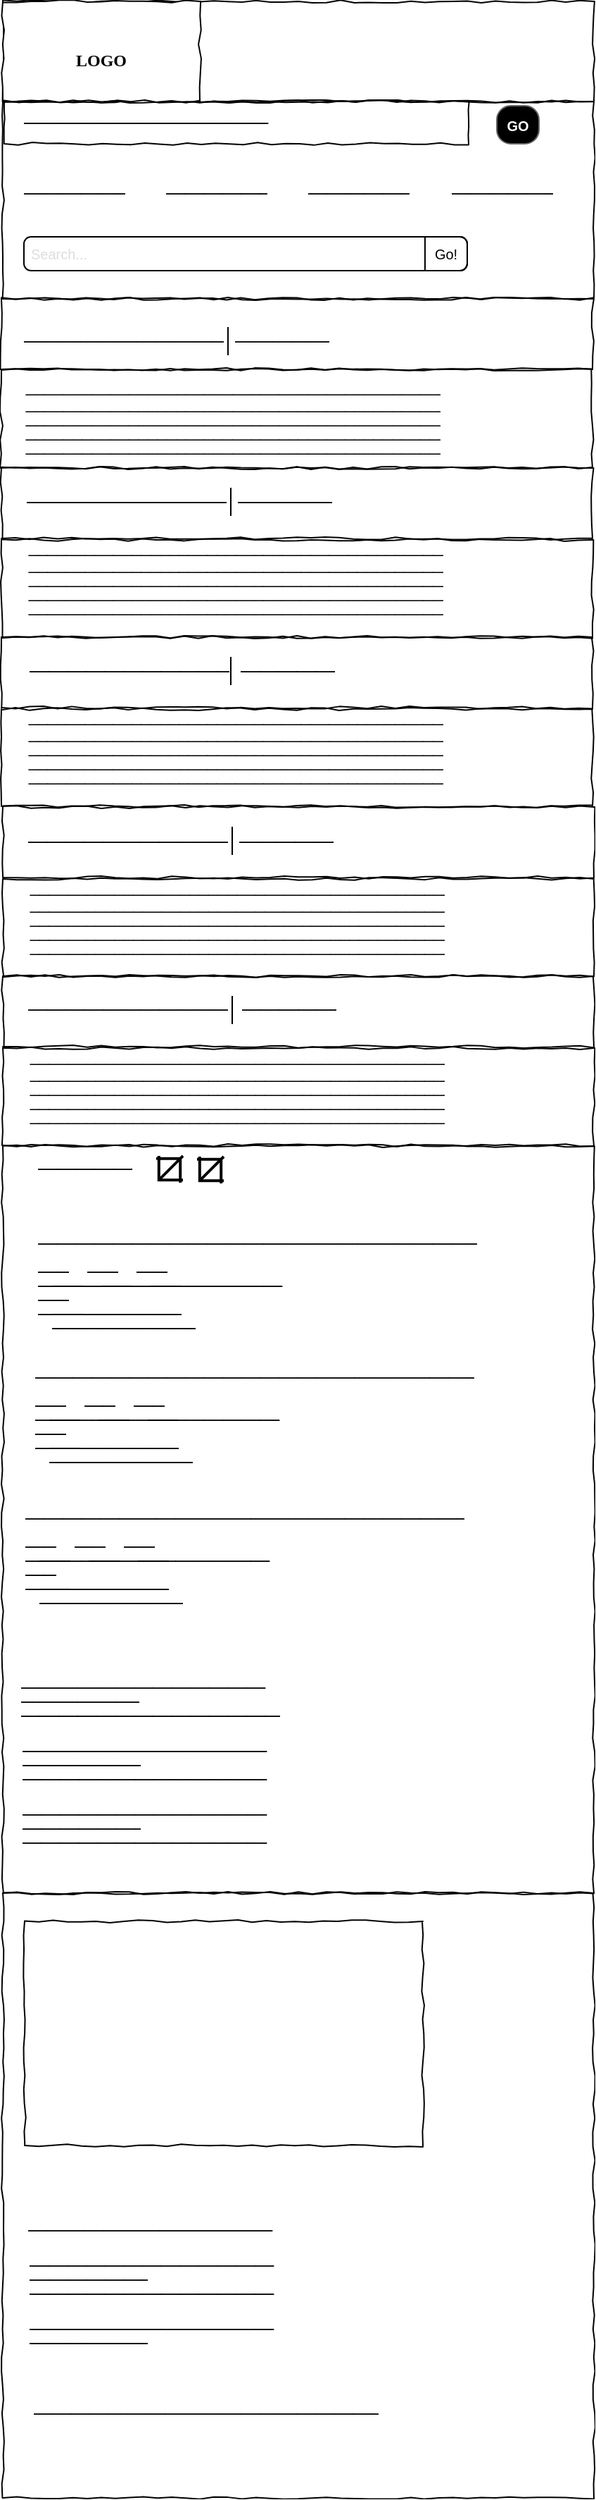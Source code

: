 <mxfile version="12.0.2" type="github" pages="1"><diagram id="TXH-fU_N2Jxbvtx-1U9-" name="Page-1"><mxGraphModel dx="2816" dy="1560" grid="1" gridSize="10" guides="1" tooltips="1" connect="1" arrows="1" fold="1" page="1" pageScale="1" pageWidth="827" pageHeight="1169" math="0" shadow="0"><root><mxCell id="0"/><mxCell id="1" parent="0"/><mxCell id="GcoDWlZSHizhlou03Jdh-213" value="" style="whiteSpace=wrap;html=1;rounded=0;shadow=0;labelBackgroundColor=none;strokeColor=#000000;strokeWidth=1;fillColor=none;fontFamily=Verdana;fontSize=12;fontColor=#000000;align=center;comic=1;" vertex="1" parent="1"><mxGeometry x="70" y="901" width="420" height="530" as="geometry"/></mxCell><mxCell id="GcoDWlZSHizhlou03Jdh-212" value="" style="whiteSpace=wrap;html=1;rounded=0;shadow=0;labelBackgroundColor=none;strokeColor=#000000;strokeWidth=1;fillColor=none;fontFamily=Verdana;fontSize=12;fontColor=#000000;align=center;comic=1;" vertex="1" parent="1"><mxGeometry x="70" y="1431" width="420" height="429" as="geometry"/></mxCell><mxCell id="GcoDWlZSHizhlou03Jdh-214" value="" style="whiteSpace=wrap;html=1;rounded=0;shadow=0;labelBackgroundColor=none;strokeColor=#000000;strokeWidth=1;fillColor=none;fontFamily=Verdana;fontSize=12;fontColor=#000000;align=center;comic=1;" vertex="1" parent="1"><mxGeometry x="85.5" y="1451" width="283" height="159" as="geometry"/></mxCell><mxCell id="GcoDWlZSHizhlou03Jdh-69" value="" style="whiteSpace=wrap;html=1;rounded=0;shadow=0;labelBackgroundColor=none;strokeColor=#000000;strokeWidth=1;fillColor=none;fontFamily=Verdana;fontSize=12;fontColor=#000000;align=center;comic=1;" vertex="1" parent="1"><mxGeometry x="69" y="300" width="420" height="50" as="geometry"/></mxCell><mxCell id="GcoDWlZSHizhlou03Jdh-59" value="" style="whiteSpace=wrap;html=1;rounded=0;shadow=0;labelBackgroundColor=none;strokeColor=#000000;strokeWidth=1;fillColor=none;fontFamily=Verdana;fontSize=12;fontColor=#000000;align=center;comic=1;" vertex="1" parent="1"><mxGeometry x="70" y="160" width="420" height="140" as="geometry"/></mxCell><mxCell id="GcoDWlZSHizhlou03Jdh-4" value="" style="whiteSpace=wrap;html=1;rounded=0;shadow=0;labelBackgroundColor=none;strokeColor=#000000;strokeWidth=1;fillColor=none;fontFamily=Verdana;fontSize=12;fontColor=#000000;align=center;comic=1;" vertex="1" parent="1"><mxGeometry x="70" y="89" width="420" height="71" as="geometry"/></mxCell><mxCell id="GcoDWlZSHizhlou03Jdh-5" value="&lt;font style=&quot;font-size: 12px&quot;&gt;&lt;b&gt;LOGO&lt;/b&gt;&lt;br&gt;&lt;/font&gt;" style="whiteSpace=wrap;html=1;rounded=0;shadow=0;labelBackgroundColor=none;strokeColor=#000000;strokeWidth=1;fillColor=#ffffff;fontFamily=Verdana;fontSize=28;fontColor=#000000;align=center;comic=1;" vertex="1" parent="1"><mxGeometry x="70" y="89" width="140" height="71" as="geometry"/></mxCell><mxCell id="GcoDWlZSHizhlou03Jdh-11" value="GO" style="strokeWidth=1;shadow=0;dashed=0;align=center;shape=mxgraph.mockup.buttons.button;strokeColor=#666666;fontColor=#ffffff;mainText=;fontSize=10;fontStyle=1;fillColor=#000000;labelBorderColor=none;whiteSpace=wrap;html=1;spacing=0;direction=east;" vertex="1" parent="1"><mxGeometry x="421" y="163" width="30" height="27" as="geometry"/></mxCell><mxCell id="GcoDWlZSHizhlou03Jdh-60" value="" style="whiteSpace=wrap;html=1;rounded=0;shadow=0;labelBackgroundColor=none;strokeColor=#000000;strokeWidth=1;fillColor=none;fontFamily=Verdana;fontSize=12;fontColor=#000000;align=center;comic=1;" vertex="1" parent="1"><mxGeometry x="71" y="160" width="330" height="30" as="geometry"/></mxCell><mxCell id="GcoDWlZSHizhlou03Jdh-61" value="&lt;h1&gt;_____________&lt;/h1&gt;&lt;p&gt;&amp;nbsp;&lt;br&gt;&lt;/p&gt;" style="text;html=1;strokeColor=none;fillColor=none;spacing=5;spacingTop=-20;whiteSpace=wrap;overflow=hidden;rounded=0;fontSize=12;" vertex="1" parent="1"><mxGeometry x="80" y="195" width="80" height="50" as="geometry"/></mxCell><mxCell id="GcoDWlZSHizhlou03Jdh-62" value="&lt;h1&gt;_____________&lt;/h1&gt;&lt;p&gt;&amp;nbsp;&lt;br&gt;&lt;/p&gt;" style="text;html=1;strokeColor=none;fillColor=none;spacing=5;spacingTop=-20;whiteSpace=wrap;overflow=hidden;rounded=0;fontSize=12;" vertex="1" parent="1"><mxGeometry x="181" y="195" width="80" height="50" as="geometry"/></mxCell><mxCell id="GcoDWlZSHizhlou03Jdh-63" value="&lt;h1&gt;_____________&lt;/h1&gt;&lt;p&gt;&amp;nbsp;&lt;br&gt;&lt;/p&gt;" style="text;html=1;strokeColor=none;fillColor=none;spacing=5;spacingTop=-20;whiteSpace=wrap;overflow=hidden;rounded=0;fontSize=12;" vertex="1" parent="1"><mxGeometry x="282" y="195" width="80" height="50" as="geometry"/></mxCell><mxCell id="GcoDWlZSHizhlou03Jdh-64" value="&lt;h1&gt;_____________&lt;/h1&gt;&lt;p&gt;&amp;nbsp;&lt;br&gt;&lt;/p&gt;" style="text;html=1;strokeColor=none;fillColor=none;spacing=5;spacingTop=-20;whiteSpace=wrap;overflow=hidden;rounded=0;fontSize=12;" vertex="1" parent="1"><mxGeometry x="383.5" y="195" width="80" height="50" as="geometry"/></mxCell><mxCell id="GcoDWlZSHizhlou03Jdh-67" value="Search..." style="html=1;shadow=0;dashed=0;shape=mxgraph.bootstrap.rrect;fillColor=#ffffff;rSize=5;strokeColor=#000000;align=left;spacingLeft=3;fontSize=10;fontColor=#dddddd;whiteSpace=wrap;" vertex="1" parent="1"><mxGeometry x="85" y="256" width="315" height="24" as="geometry"/></mxCell><mxCell id="GcoDWlZSHizhlou03Jdh-68" value="Go!" style="html=1;shadow=0;dashed=0;shape=mxgraph.bootstrap.rightButton;rSize=5;strokeColor=#000000;fillColor=none;fontSize=10;whiteSpace=wrap;resizeHeight=1;" vertex="1" parent="GcoDWlZSHizhlou03Jdh-67"><mxGeometry x="1" width="30" height="24" relative="1" as="geometry"><mxPoint x="-30" as="offset"/></mxGeometry></mxCell><mxCell id="GcoDWlZSHizhlou03Jdh-70" value="&lt;h1&gt;_____________&lt;/h1&gt;&lt;p&gt;&amp;nbsp;&lt;br&gt;&lt;/p&gt;" style="text;html=1;strokeColor=none;fillColor=none;spacing=5;spacingTop=-20;whiteSpace=wrap;overflow=hidden;rounded=0;fontSize=12;" vertex="1" parent="1"><mxGeometry x="80" y="300" width="150" height="50" as="geometry"/></mxCell><mxCell id="GcoDWlZSHizhlou03Jdh-71" value="&lt;h1&gt;_____________&lt;/h1&gt;&lt;p&gt;&amp;nbsp;&lt;br&gt;&lt;/p&gt;" style="text;html=1;strokeColor=none;fillColor=none;spacing=5;spacingTop=-20;whiteSpace=wrap;overflow=hidden;rounded=0;fontSize=12;" vertex="1" parent="1"><mxGeometry x="230" y="300" width="75" height="50" as="geometry"/></mxCell><mxCell id="GcoDWlZSHizhlou03Jdh-74" value="" style="endArrow=none;html=1;fontSize=10;" edge="1" parent="1"><mxGeometry width="50" height="50" relative="1" as="geometry"><mxPoint x="230" y="340" as="sourcePoint"/><mxPoint x="230" y="320" as="targetPoint"/></mxGeometry></mxCell><mxCell id="GcoDWlZSHizhlou03Jdh-76" value="&lt;h1&gt;&lt;span style=&quot;font-size: 12px ; font-weight: normal&quot;&gt;&amp;nbsp;__________________________________________________________________&lt;/span&gt;&lt;br&gt;&lt;/h1&gt;&lt;p&gt;&amp;nbsp;&lt;/p&gt;" style="text;html=1;strokeColor=none;fillColor=none;spacing=5;spacingTop=-20;whiteSpace=wrap;overflow=hidden;rounded=0;fontSize=12;" vertex="1" parent="1"><mxGeometry x="78" y="338" width="306" height="32" as="geometry"/></mxCell><mxCell id="GcoDWlZSHizhlou03Jdh-78" value="&lt;h1&gt;&lt;span style=&quot;font-size: 12px ; font-weight: normal&quot;&gt;&amp;nbsp;__________________________________________________________________&lt;/span&gt;&lt;br&gt;&lt;/h1&gt;&lt;p&gt;&amp;nbsp;&lt;/p&gt;" style="text;html=1;strokeColor=none;fillColor=none;spacing=5;spacingTop=-20;whiteSpace=wrap;overflow=hidden;rounded=0;fontSize=12;" vertex="1" parent="1"><mxGeometry x="78" y="350" width="306" height="32" as="geometry"/></mxCell><mxCell id="GcoDWlZSHizhlou03Jdh-79" value="&lt;h1&gt;&lt;span style=&quot;font-size: 12px ; font-weight: normal&quot;&gt;&amp;nbsp;__________________________________________________________________&lt;/span&gt;&lt;br&gt;&lt;/h1&gt;&lt;p&gt;&amp;nbsp;&lt;/p&gt;" style="text;html=1;strokeColor=none;fillColor=none;spacing=5;spacingTop=-20;whiteSpace=wrap;overflow=hidden;rounded=0;fontSize=12;" vertex="1" parent="1"><mxGeometry x="78" y="360" width="306" height="32" as="geometry"/></mxCell><mxCell id="GcoDWlZSHizhlou03Jdh-80" value="&lt;h1&gt;&lt;span style=&quot;font-size: 12px ; font-weight: normal&quot;&gt;&amp;nbsp;__________________________________________________________________&lt;/span&gt;&lt;br&gt;&lt;/h1&gt;&lt;p&gt;&amp;nbsp;&lt;/p&gt;" style="text;html=1;strokeColor=none;fillColor=none;spacing=5;spacingTop=-20;whiteSpace=wrap;overflow=hidden;rounded=0;fontSize=12;" vertex="1" parent="1"><mxGeometry x="78" y="370" width="306" height="32" as="geometry"/></mxCell><mxCell id="GcoDWlZSHizhlou03Jdh-81" value="&lt;h1&gt;&lt;span style=&quot;font-size: 12px ; font-weight: normal&quot;&gt;&amp;nbsp;__________________________________________________________________&lt;/span&gt;&lt;br&gt;&lt;/h1&gt;&lt;p&gt;&amp;nbsp;&lt;/p&gt;" style="text;html=1;strokeColor=none;fillColor=none;spacing=5;spacingTop=-20;whiteSpace=wrap;overflow=hidden;rounded=0;fontSize=12;" vertex="1" parent="1"><mxGeometry x="78" y="380" width="306" height="32" as="geometry"/></mxCell><mxCell id="GcoDWlZSHizhlou03Jdh-88" value="&lt;h1&gt;_____________&lt;/h1&gt;&lt;p&gt;&amp;nbsp;&lt;br&gt;&lt;/p&gt;" style="text;html=1;strokeColor=none;fillColor=none;spacing=5;spacingTop=-20;whiteSpace=wrap;overflow=hidden;rounded=0;fontSize=12;" vertex="1" parent="1"><mxGeometry x="82" y="414" width="150" height="50" as="geometry"/></mxCell><mxCell id="GcoDWlZSHizhlou03Jdh-89" value="&lt;h1&gt;_____________&lt;/h1&gt;&lt;p&gt;&amp;nbsp;&lt;br&gt;&lt;/p&gt;" style="text;html=1;strokeColor=none;fillColor=none;spacing=5;spacingTop=-20;whiteSpace=wrap;overflow=hidden;rounded=0;fontSize=12;" vertex="1" parent="1"><mxGeometry x="232" y="414" width="75" height="50" as="geometry"/></mxCell><mxCell id="GcoDWlZSHizhlou03Jdh-90" value="" style="endArrow=none;html=1;fontSize=10;" edge="1" parent="1"><mxGeometry width="50" height="50" relative="1" as="geometry"><mxPoint x="232" y="454" as="sourcePoint"/><mxPoint x="232" y="434" as="targetPoint"/></mxGeometry></mxCell><mxCell id="GcoDWlZSHizhlou03Jdh-91" value="&lt;h1&gt;&lt;span style=&quot;font-size: 12px ; font-weight: normal&quot;&gt;&amp;nbsp;__________________________________________________________________&lt;/span&gt;&lt;br&gt;&lt;/h1&gt;&lt;p&gt;&amp;nbsp;&lt;/p&gt;" style="text;html=1;strokeColor=none;fillColor=none;spacing=5;spacingTop=-20;whiteSpace=wrap;overflow=hidden;rounded=0;fontSize=12;" vertex="1" parent="1"><mxGeometry x="80" y="452" width="306" height="32" as="geometry"/></mxCell><mxCell id="GcoDWlZSHizhlou03Jdh-92" value="&lt;h1&gt;&lt;span style=&quot;font-size: 12px ; font-weight: normal&quot;&gt;&amp;nbsp;__________________________________________________________________&lt;/span&gt;&lt;br&gt;&lt;/h1&gt;&lt;p&gt;&amp;nbsp;&lt;/p&gt;" style="text;html=1;strokeColor=none;fillColor=none;spacing=5;spacingTop=-20;whiteSpace=wrap;overflow=hidden;rounded=0;fontSize=12;" vertex="1" parent="1"><mxGeometry x="80" y="464" width="306" height="32" as="geometry"/></mxCell><mxCell id="GcoDWlZSHizhlou03Jdh-93" value="&lt;h1&gt;&lt;span style=&quot;font-size: 12px ; font-weight: normal&quot;&gt;&amp;nbsp;__________________________________________________________________&lt;/span&gt;&lt;br&gt;&lt;/h1&gt;&lt;p&gt;&amp;nbsp;&lt;/p&gt;" style="text;html=1;strokeColor=none;fillColor=none;spacing=5;spacingTop=-20;whiteSpace=wrap;overflow=hidden;rounded=0;fontSize=12;" vertex="1" parent="1"><mxGeometry x="80" y="474" width="306" height="32" as="geometry"/></mxCell><mxCell id="GcoDWlZSHizhlou03Jdh-94" value="&lt;h1&gt;&lt;span style=&quot;font-size: 12px ; font-weight: normal&quot;&gt;&amp;nbsp;__________________________________________________________________&lt;/span&gt;&lt;br&gt;&lt;/h1&gt;&lt;p&gt;&amp;nbsp;&lt;/p&gt;" style="text;html=1;strokeColor=none;fillColor=none;spacing=5;spacingTop=-20;whiteSpace=wrap;overflow=hidden;rounded=0;fontSize=12;" vertex="1" parent="1"><mxGeometry x="80" y="484" width="306" height="32" as="geometry"/></mxCell><mxCell id="GcoDWlZSHizhlou03Jdh-95" value="&lt;h1&gt;&lt;span style=&quot;font-size: 12px ; font-weight: normal&quot;&gt;&amp;nbsp;__________________________________________________________________&lt;/span&gt;&lt;br&gt;&lt;/h1&gt;&lt;p&gt;&amp;nbsp;&lt;/p&gt;" style="text;html=1;strokeColor=none;fillColor=none;spacing=5;spacingTop=-20;whiteSpace=wrap;overflow=hidden;rounded=0;fontSize=12;" vertex="1" parent="1"><mxGeometry x="80" y="494" width="306" height="32" as="geometry"/></mxCell><mxCell id="GcoDWlZSHizhlou03Jdh-96" value="" style="whiteSpace=wrap;html=1;rounded=0;shadow=0;labelBackgroundColor=none;strokeColor=#000000;strokeWidth=1;fillColor=none;fontFamily=Verdana;fontSize=12;fontColor=#000000;align=center;comic=1;" vertex="1" parent="1"><mxGeometry x="69" y="350" width="420" height="70" as="geometry"/></mxCell><mxCell id="GcoDWlZSHizhlou03Jdh-99" value="" style="whiteSpace=wrap;html=1;rounded=0;shadow=0;labelBackgroundColor=none;strokeColor=#000000;strokeWidth=1;fillColor=none;fontFamily=Verdana;fontSize=12;fontColor=#000000;align=center;comic=1;" vertex="1" parent="1"><mxGeometry x="69" y="420" width="420" height="50" as="geometry"/></mxCell><mxCell id="GcoDWlZSHizhlou03Jdh-100" value="" style="whiteSpace=wrap;html=1;rounded=0;shadow=0;labelBackgroundColor=none;strokeColor=#000000;strokeWidth=1;fillColor=none;fontFamily=Verdana;fontSize=12;fontColor=#000000;align=center;comic=1;" vertex="1" parent="1"><mxGeometry x="69" y="471" width="420" height="69" as="geometry"/></mxCell><mxCell id="GcoDWlZSHizhlou03Jdh-101" value="" style="endArrow=none;html=1;fontSize=10;" edge="1" parent="1"><mxGeometry width="50" height="50" relative="1" as="geometry"><mxPoint x="232" y="574" as="sourcePoint"/><mxPoint x="232" y="554" as="targetPoint"/></mxGeometry></mxCell><mxCell id="GcoDWlZSHizhlou03Jdh-102" value="&lt;h1&gt;&lt;span style=&quot;font-size: 12px ; font-weight: normal&quot;&gt;&amp;nbsp;__________________________________________________________________&lt;/span&gt;&lt;br&gt;&lt;/h1&gt;&lt;p&gt;&amp;nbsp;&lt;/p&gt;" style="text;html=1;strokeColor=none;fillColor=none;spacing=5;spacingTop=-20;whiteSpace=wrap;overflow=hidden;rounded=0;fontSize=12;" vertex="1" parent="1"><mxGeometry x="80" y="572" width="306" height="32" as="geometry"/></mxCell><mxCell id="GcoDWlZSHizhlou03Jdh-103" value="&lt;h1&gt;&lt;span style=&quot;font-size: 12px ; font-weight: normal&quot;&gt;&amp;nbsp;__________________________________________________________________&lt;/span&gt;&lt;br&gt;&lt;/h1&gt;&lt;p&gt;&amp;nbsp;&lt;/p&gt;" style="text;html=1;strokeColor=none;fillColor=none;spacing=5;spacingTop=-20;whiteSpace=wrap;overflow=hidden;rounded=0;fontSize=12;" vertex="1" parent="1"><mxGeometry x="80" y="584" width="306" height="32" as="geometry"/></mxCell><mxCell id="GcoDWlZSHizhlou03Jdh-104" value="&lt;h1&gt;&lt;span style=&quot;font-size: 12px ; font-weight: normal&quot;&gt;&amp;nbsp;__________________________________________________________________&lt;/span&gt;&lt;br&gt;&lt;/h1&gt;&lt;p&gt;&amp;nbsp;&lt;/p&gt;" style="text;html=1;strokeColor=none;fillColor=none;spacing=5;spacingTop=-20;whiteSpace=wrap;overflow=hidden;rounded=0;fontSize=12;" vertex="1" parent="1"><mxGeometry x="80" y="594" width="306" height="32" as="geometry"/></mxCell><mxCell id="GcoDWlZSHizhlou03Jdh-105" value="&lt;h1&gt;&lt;span style=&quot;font-size: 12px ; font-weight: normal&quot;&gt;&amp;nbsp;__________________________________________________________________&lt;/span&gt;&lt;br&gt;&lt;/h1&gt;&lt;p&gt;&amp;nbsp;&lt;/p&gt;" style="text;html=1;strokeColor=none;fillColor=none;spacing=5;spacingTop=-20;whiteSpace=wrap;overflow=hidden;rounded=0;fontSize=12;" vertex="1" parent="1"><mxGeometry x="80" y="604" width="306" height="32" as="geometry"/></mxCell><mxCell id="GcoDWlZSHizhlou03Jdh-106" value="&lt;h1&gt;&lt;span style=&quot;font-size: 12px ; font-weight: normal&quot;&gt;&amp;nbsp;__________________________________________________________________&lt;/span&gt;&lt;br&gt;&lt;/h1&gt;&lt;p&gt;&amp;nbsp;&lt;/p&gt;" style="text;html=1;strokeColor=none;fillColor=none;spacing=5;spacingTop=-20;whiteSpace=wrap;overflow=hidden;rounded=0;fontSize=12;" vertex="1" parent="1"><mxGeometry x="80" y="614" width="306" height="32" as="geometry"/></mxCell><mxCell id="GcoDWlZSHizhlou03Jdh-107" value="" style="whiteSpace=wrap;html=1;rounded=0;shadow=0;labelBackgroundColor=none;strokeColor=#000000;strokeWidth=1;fillColor=none;fontFamily=Verdana;fontSize=12;fontColor=#000000;align=center;comic=1;" vertex="1" parent="1"><mxGeometry x="69" y="540" width="420" height="50" as="geometry"/></mxCell><mxCell id="GcoDWlZSHizhlou03Jdh-108" value="" style="whiteSpace=wrap;html=1;rounded=0;shadow=0;labelBackgroundColor=none;strokeColor=#000000;strokeWidth=1;fillColor=none;fontFamily=Verdana;fontSize=12;fontColor=#000000;align=center;comic=1;" vertex="1" parent="1"><mxGeometry x="69" y="591" width="420" height="69" as="geometry"/></mxCell><mxCell id="GcoDWlZSHizhlou03Jdh-109" value="&lt;h1&gt;_____________&lt;/h1&gt;&lt;p&gt;&amp;nbsp;&lt;br&gt;&lt;/p&gt;" style="text;html=1;strokeColor=none;fillColor=none;spacing=5;spacingTop=-20;whiteSpace=wrap;overflow=hidden;rounded=0;fontSize=12;" vertex="1" parent="1"><mxGeometry x="84" y="533.5" width="150" height="50" as="geometry"/></mxCell><mxCell id="GcoDWlZSHizhlou03Jdh-110" value="&lt;h1&gt;_____________&lt;/h1&gt;&lt;p&gt;&amp;nbsp;&lt;br&gt;&lt;/p&gt;" style="text;html=1;strokeColor=none;fillColor=none;spacing=5;spacingTop=-20;whiteSpace=wrap;overflow=hidden;rounded=0;fontSize=12;" vertex="1" parent="1"><mxGeometry x="234" y="533.5" width="75" height="50" as="geometry"/></mxCell><mxCell id="GcoDWlZSHizhlou03Jdh-117" value="&lt;h1&gt;_____________&lt;/h1&gt;&lt;p&gt;&amp;nbsp;&lt;br&gt;&lt;/p&gt;" style="text;html=1;strokeColor=none;fillColor=none;spacing=5;spacingTop=-20;whiteSpace=wrap;overflow=hidden;rounded=0;fontSize=12;" vertex="1" parent="1"><mxGeometry x="83" y="654.5" width="150" height="50" as="geometry"/></mxCell><mxCell id="GcoDWlZSHizhlou03Jdh-118" value="&lt;h1&gt;_____________&lt;/h1&gt;&lt;p&gt;&amp;nbsp;&lt;br&gt;&lt;/p&gt;" style="text;html=1;strokeColor=none;fillColor=none;spacing=5;spacingTop=-20;whiteSpace=wrap;overflow=hidden;rounded=0;fontSize=12;" vertex="1" parent="1"><mxGeometry x="233" y="654.5" width="75" height="50" as="geometry"/></mxCell><mxCell id="GcoDWlZSHizhlou03Jdh-119" value="" style="endArrow=none;html=1;fontSize=10;" edge="1" parent="1"><mxGeometry width="50" height="50" relative="1" as="geometry"><mxPoint x="233" y="694.5" as="sourcePoint"/><mxPoint x="233" y="674.5" as="targetPoint"/></mxGeometry></mxCell><mxCell id="GcoDWlZSHizhlou03Jdh-120" value="&lt;h1&gt;&lt;span style=&quot;font-size: 12px ; font-weight: normal&quot;&gt;&amp;nbsp;__________________________________________________________________&lt;/span&gt;&lt;br&gt;&lt;/h1&gt;&lt;p&gt;&amp;nbsp;&lt;/p&gt;" style="text;html=1;strokeColor=none;fillColor=none;spacing=5;spacingTop=-20;whiteSpace=wrap;overflow=hidden;rounded=0;fontSize=12;" vertex="1" parent="1"><mxGeometry x="81" y="692.5" width="306" height="32" as="geometry"/></mxCell><mxCell id="GcoDWlZSHizhlou03Jdh-121" value="&lt;h1&gt;&lt;span style=&quot;font-size: 12px ; font-weight: normal&quot;&gt;&amp;nbsp;__________________________________________________________________&lt;/span&gt;&lt;br&gt;&lt;/h1&gt;&lt;p&gt;&amp;nbsp;&lt;/p&gt;" style="text;html=1;strokeColor=none;fillColor=none;spacing=5;spacingTop=-20;whiteSpace=wrap;overflow=hidden;rounded=0;fontSize=12;" vertex="1" parent="1"><mxGeometry x="81" y="704.5" width="306" height="32" as="geometry"/></mxCell><mxCell id="GcoDWlZSHizhlou03Jdh-122" value="&lt;h1&gt;&lt;span style=&quot;font-size: 12px ; font-weight: normal&quot;&gt;&amp;nbsp;__________________________________________________________________&lt;/span&gt;&lt;br&gt;&lt;/h1&gt;&lt;p&gt;&amp;nbsp;&lt;/p&gt;" style="text;html=1;strokeColor=none;fillColor=none;spacing=5;spacingTop=-20;whiteSpace=wrap;overflow=hidden;rounded=0;fontSize=12;" vertex="1" parent="1"><mxGeometry x="81" y="714.5" width="306" height="32" as="geometry"/></mxCell><mxCell id="GcoDWlZSHizhlou03Jdh-123" value="&lt;h1&gt;&lt;span style=&quot;font-size: 12px ; font-weight: normal&quot;&gt;&amp;nbsp;__________________________________________________________________&lt;/span&gt;&lt;br&gt;&lt;/h1&gt;&lt;p&gt;&amp;nbsp;&lt;/p&gt;" style="text;html=1;strokeColor=none;fillColor=none;spacing=5;spacingTop=-20;whiteSpace=wrap;overflow=hidden;rounded=0;fontSize=12;" vertex="1" parent="1"><mxGeometry x="81" y="724.5" width="306" height="32" as="geometry"/></mxCell><mxCell id="GcoDWlZSHizhlou03Jdh-124" value="&lt;h1&gt;&lt;span style=&quot;font-size: 12px ; font-weight: normal&quot;&gt;&amp;nbsp;__________________________________________________________________&lt;/span&gt;&lt;br&gt;&lt;/h1&gt;&lt;p&gt;&amp;nbsp;&lt;/p&gt;" style="text;html=1;strokeColor=none;fillColor=none;spacing=5;spacingTop=-20;whiteSpace=wrap;overflow=hidden;rounded=0;fontSize=12;" vertex="1" parent="1"><mxGeometry x="81" y="734.5" width="306" height="32" as="geometry"/></mxCell><mxCell id="GcoDWlZSHizhlou03Jdh-126" value="" style="whiteSpace=wrap;html=1;rounded=0;shadow=0;labelBackgroundColor=none;strokeColor=#000000;strokeWidth=1;fillColor=none;fontFamily=Verdana;fontSize=12;fontColor=#000000;align=center;comic=1;" vertex="1" parent="1"><mxGeometry x="70" y="660.5" width="420" height="50" as="geometry"/></mxCell><mxCell id="GcoDWlZSHizhlou03Jdh-127" value="" style="whiteSpace=wrap;html=1;rounded=0;shadow=0;labelBackgroundColor=none;strokeColor=#000000;strokeWidth=1;fillColor=none;fontFamily=Verdana;fontSize=12;fontColor=#000000;align=center;comic=1;" vertex="1" parent="1"><mxGeometry x="70" y="711.5" width="420" height="69" as="geometry"/></mxCell><mxCell id="GcoDWlZSHizhlou03Jdh-128" value="" style="endArrow=none;html=1;fontSize=10;" edge="1" parent="1"><mxGeometry width="50" height="50" relative="1" as="geometry"><mxPoint x="233" y="814.5" as="sourcePoint"/><mxPoint x="233" y="794.5" as="targetPoint"/></mxGeometry></mxCell><mxCell id="GcoDWlZSHizhlou03Jdh-129" value="&lt;h1&gt;&lt;span style=&quot;font-size: 12px ; font-weight: normal&quot;&gt;&amp;nbsp;__________________________________________________________________&lt;/span&gt;&lt;br&gt;&lt;/h1&gt;&lt;p&gt;&amp;nbsp;&lt;/p&gt;" style="text;html=1;strokeColor=none;fillColor=none;spacing=5;spacingTop=-20;whiteSpace=wrap;overflow=hidden;rounded=0;fontSize=12;" vertex="1" parent="1"><mxGeometry x="81" y="812.5" width="306" height="32" as="geometry"/></mxCell><mxCell id="GcoDWlZSHizhlou03Jdh-130" value="&lt;h1&gt;&lt;span style=&quot;font-size: 12px ; font-weight: normal&quot;&gt;&amp;nbsp;__________________________________________________________________&lt;/span&gt;&lt;br&gt;&lt;/h1&gt;&lt;p&gt;&amp;nbsp;&lt;/p&gt;" style="text;html=1;strokeColor=none;fillColor=none;spacing=5;spacingTop=-20;whiteSpace=wrap;overflow=hidden;rounded=0;fontSize=12;" vertex="1" parent="1"><mxGeometry x="81" y="824.5" width="306" height="32" as="geometry"/></mxCell><mxCell id="GcoDWlZSHizhlou03Jdh-131" value="&lt;h1&gt;&lt;span style=&quot;font-size: 12px ; font-weight: normal&quot;&gt;&amp;nbsp;__________________________________________________________________&lt;/span&gt;&lt;br&gt;&lt;/h1&gt;&lt;p&gt;&amp;nbsp;&lt;/p&gt;" style="text;html=1;strokeColor=none;fillColor=none;spacing=5;spacingTop=-20;whiteSpace=wrap;overflow=hidden;rounded=0;fontSize=12;" vertex="1" parent="1"><mxGeometry x="81" y="834.5" width="306" height="32" as="geometry"/></mxCell><mxCell id="GcoDWlZSHizhlou03Jdh-132" value="&lt;h1&gt;&lt;span style=&quot;font-size: 12px ; font-weight: normal&quot;&gt;&amp;nbsp;__________________________________________________________________&lt;/span&gt;&lt;br&gt;&lt;/h1&gt;&lt;p&gt;&amp;nbsp;&lt;/p&gt;" style="text;html=1;strokeColor=none;fillColor=none;spacing=5;spacingTop=-20;whiteSpace=wrap;overflow=hidden;rounded=0;fontSize=12;" vertex="1" parent="1"><mxGeometry x="81" y="844.5" width="306" height="32" as="geometry"/></mxCell><mxCell id="GcoDWlZSHizhlou03Jdh-133" value="&lt;h1&gt;&lt;span style=&quot;font-size: 12px ; font-weight: normal&quot;&gt;&amp;nbsp;__________________________________________________________________&lt;/span&gt;&lt;br&gt;&lt;/h1&gt;&lt;p&gt;&amp;nbsp;&lt;/p&gt;" style="text;html=1;strokeColor=none;fillColor=none;spacing=5;spacingTop=-20;whiteSpace=wrap;overflow=hidden;rounded=0;fontSize=12;" vertex="1" parent="1"><mxGeometry x="81" y="854.5" width="306" height="32" as="geometry"/></mxCell><mxCell id="GcoDWlZSHizhlou03Jdh-134" value="" style="whiteSpace=wrap;html=1;rounded=0;shadow=0;labelBackgroundColor=none;strokeColor=#000000;strokeWidth=1;fillColor=none;fontFamily=Verdana;fontSize=12;fontColor=#000000;align=center;comic=1;" vertex="1" parent="1"><mxGeometry x="70" y="780.5" width="420" height="50" as="geometry"/></mxCell><mxCell id="GcoDWlZSHizhlou03Jdh-135" value="" style="whiteSpace=wrap;html=1;rounded=0;shadow=0;labelBackgroundColor=none;strokeColor=#000000;strokeWidth=1;fillColor=none;fontFamily=Verdana;fontSize=12;fontColor=#000000;align=center;comic=1;" vertex="1" parent="1"><mxGeometry x="70" y="831.5" width="420" height="69" as="geometry"/></mxCell><mxCell id="GcoDWlZSHizhlou03Jdh-136" value="&lt;h1&gt;_____________&lt;/h1&gt;&lt;p&gt;&amp;nbsp;&lt;br&gt;&lt;/p&gt;" style="text;html=1;strokeColor=none;fillColor=none;spacing=5;spacingTop=-20;whiteSpace=wrap;overflow=hidden;rounded=0;fontSize=12;" vertex="1" parent="1"><mxGeometry x="83" y="774" width="150" height="50" as="geometry"/></mxCell><mxCell id="GcoDWlZSHizhlou03Jdh-137" value="&lt;h1&gt;_____________&lt;/h1&gt;&lt;p&gt;&amp;nbsp;&lt;br&gt;&lt;/p&gt;" style="text;html=1;strokeColor=none;fillColor=none;spacing=5;spacingTop=-20;whiteSpace=wrap;overflow=hidden;rounded=0;fontSize=12;" vertex="1" parent="1"><mxGeometry x="235" y="774" width="75" height="50" as="geometry"/></mxCell><mxCell id="GcoDWlZSHizhlou03Jdh-138" value="&lt;h1&gt;_____________&lt;/h1&gt;&lt;p&gt;&amp;nbsp;&lt;br&gt;&lt;/p&gt;" style="text;html=1;strokeColor=none;fillColor=none;spacing=5;spacingTop=-20;whiteSpace=wrap;overflow=hidden;rounded=0;fontSize=12;" vertex="1" parent="1"><mxGeometry x="80" y="145" width="200" height="50" as="geometry"/></mxCell><mxCell id="GcoDWlZSHizhlou03Jdh-139" value="&lt;h1&gt;_____________&lt;/h1&gt;&lt;p&gt;&amp;nbsp;&lt;br&gt;&lt;/p&gt;" style="text;html=1;strokeColor=none;fillColor=none;spacing=5;spacingTop=-20;whiteSpace=wrap;overflow=hidden;rounded=0;fontSize=12;" vertex="1" parent="1"><mxGeometry x="90" y="886.5" width="75" height="50" as="geometry"/></mxCell><mxCell id="GcoDWlZSHizhlou03Jdh-140" value="" style="html=1;verticalLabelPosition=bottom;align=center;labelBackgroundColor=#ffffff;verticalAlign=top;strokeWidth=2;strokeColor=#000000;fillColor=#ffffff;shadow=0;dashed=0;shape=mxgraph.ios7.icons.crop;fontSize=12;flipH=0;flipV=0;" vertex="1" parent="1"><mxGeometry x="179" y="908" width="19" height="19" as="geometry"/></mxCell><mxCell id="GcoDWlZSHizhlou03Jdh-148" value="" style="html=1;verticalLabelPosition=bottom;align=center;labelBackgroundColor=#ffffff;verticalAlign=top;strokeWidth=2;strokeColor=#000000;fillColor=#ffffff;shadow=0;dashed=0;shape=mxgraph.ios7.icons.crop;fontSize=12;flipH=0;flipV=0;" vertex="1" parent="1"><mxGeometry x="208" y="908.5" width="19" height="19" as="geometry"/></mxCell><mxCell id="GcoDWlZSHizhlou03Jdh-156" value="&lt;h1&gt;_____________________________&lt;/h1&gt;" style="text;html=1;strokeColor=none;fillColor=none;spacing=5;spacingTop=-20;whiteSpace=wrap;overflow=hidden;rounded=0;fontSize=12;" vertex="1" parent="1"><mxGeometry x="90" y="940" width="320" height="50" as="geometry"/></mxCell><mxCell id="GcoDWlZSHizhlou03Jdh-157" value="&lt;h1&gt;_____________&lt;/h1&gt;&lt;p&gt;&amp;nbsp;&lt;br&gt;&lt;/p&gt;" style="text;html=1;strokeColor=none;fillColor=none;spacing=5;spacingTop=-20;whiteSpace=wrap;overflow=hidden;rounded=0;fontSize=12;" vertex="1" parent="1"><mxGeometry x="90" y="960" width="30" height="50" as="geometry"/></mxCell><mxCell id="GcoDWlZSHizhlou03Jdh-158" value="&lt;h1&gt;_____________&lt;/h1&gt;&lt;p&gt;&amp;nbsp;&lt;br&gt;&lt;/p&gt;" style="text;html=1;strokeColor=none;fillColor=none;spacing=5;spacingTop=-20;whiteSpace=wrap;overflow=hidden;rounded=0;fontSize=12;" vertex="1" parent="1"><mxGeometry x="125" y="960" width="30" height="50" as="geometry"/></mxCell><mxCell id="GcoDWlZSHizhlou03Jdh-159" value="&lt;h1&gt;_____________&lt;/h1&gt;&lt;p&gt;&amp;nbsp;&lt;br&gt;&lt;/p&gt;" style="text;html=1;strokeColor=none;fillColor=none;spacing=5;spacingTop=-20;whiteSpace=wrap;overflow=hidden;rounded=0;fontSize=12;" vertex="1" parent="1"><mxGeometry x="160" y="960" width="30" height="50" as="geometry"/></mxCell><mxCell id="GcoDWlZSHizhlou03Jdh-160" value="&lt;h1&gt;_____________&lt;/h1&gt;&lt;p&gt;&amp;nbsp;&lt;br&gt;&lt;/p&gt;" style="text;html=1;strokeColor=none;fillColor=none;spacing=5;spacingTop=-20;whiteSpace=wrap;overflow=hidden;rounded=0;fontSize=12;" vertex="1" parent="1"><mxGeometry x="90" y="970" width="190" height="50" as="geometry"/></mxCell><mxCell id="GcoDWlZSHizhlou03Jdh-161" value="&lt;h1&gt;_____________&lt;/h1&gt;&lt;p&gt;&amp;nbsp;&lt;br&gt;&lt;/p&gt;" style="text;html=1;strokeColor=none;fillColor=none;spacing=5;spacingTop=-20;whiteSpace=wrap;overflow=hidden;rounded=0;fontSize=12;" vertex="1" parent="1"><mxGeometry x="90" y="980" width="30" height="50" as="geometry"/></mxCell><mxCell id="GcoDWlZSHizhlou03Jdh-162" value="&lt;h1&gt;_____________&lt;/h1&gt;&lt;p&gt;&amp;nbsp;&lt;br&gt;&lt;/p&gt;" style="text;html=1;strokeColor=none;fillColor=none;spacing=5;spacingTop=-20;whiteSpace=wrap;overflow=hidden;rounded=0;fontSize=12;" vertex="1" parent="1"><mxGeometry x="90" y="990" width="110" height="50" as="geometry"/></mxCell><mxCell id="GcoDWlZSHizhlou03Jdh-163" value="&lt;h1&gt;_____________&lt;/h1&gt;&lt;p&gt;&amp;nbsp;&lt;br&gt;&lt;/p&gt;" style="text;html=1;strokeColor=none;fillColor=none;spacing=5;spacingTop=-20;whiteSpace=wrap;overflow=hidden;rounded=0;fontSize=12;" vertex="1" parent="1"><mxGeometry x="100" y="970" width="30" height="50" as="geometry"/></mxCell><mxCell id="GcoDWlZSHizhlou03Jdh-164" value="&lt;h1&gt;_____________&lt;/h1&gt;&lt;p&gt;&amp;nbsp;&lt;br&gt;&lt;/p&gt;" style="text;html=1;strokeColor=none;fillColor=none;spacing=5;spacingTop=-20;whiteSpace=wrap;overflow=hidden;rounded=0;fontSize=12;" vertex="1" parent="1"><mxGeometry x="135" y="970" width="30" height="50" as="geometry"/></mxCell><mxCell id="GcoDWlZSHizhlou03Jdh-165" value="&lt;h1&gt;_____________&lt;/h1&gt;&lt;p&gt;&amp;nbsp;&lt;br&gt;&lt;/p&gt;" style="text;html=1;strokeColor=none;fillColor=none;spacing=5;spacingTop=-20;whiteSpace=wrap;overflow=hidden;rounded=0;fontSize=12;" vertex="1" parent="1"><mxGeometry x="170" y="970" width="30" height="50" as="geometry"/></mxCell><mxCell id="GcoDWlZSHizhlou03Jdh-166" value="&lt;h1&gt;_____________&lt;/h1&gt;&lt;p&gt;&amp;nbsp;&lt;br&gt;&lt;/p&gt;" style="text;html=1;strokeColor=none;fillColor=none;spacing=5;spacingTop=-20;whiteSpace=wrap;overflow=hidden;rounded=0;fontSize=12;" vertex="1" parent="1"><mxGeometry x="100" y="990" width="30" height="50" as="geometry"/></mxCell><mxCell id="GcoDWlZSHizhlou03Jdh-167" value="&lt;h1&gt;_____________&lt;/h1&gt;&lt;p&gt;&amp;nbsp;&lt;br&gt;&lt;/p&gt;" style="text;html=1;strokeColor=none;fillColor=none;spacing=5;spacingTop=-20;whiteSpace=wrap;overflow=hidden;rounded=0;fontSize=12;" vertex="1" parent="1"><mxGeometry x="100" y="1000" width="110" height="50" as="geometry"/></mxCell><mxCell id="GcoDWlZSHizhlou03Jdh-168" value="&lt;h1&gt;_____________________________&lt;/h1&gt;" style="text;html=1;strokeColor=none;fillColor=none;spacing=5;spacingTop=-20;whiteSpace=wrap;overflow=hidden;rounded=0;fontSize=12;" vertex="1" parent="1"><mxGeometry x="88" y="1035" width="320" height="50" as="geometry"/></mxCell><mxCell id="GcoDWlZSHizhlou03Jdh-169" value="&lt;h1&gt;_____________&lt;/h1&gt;&lt;p&gt;&amp;nbsp;&lt;br&gt;&lt;/p&gt;" style="text;html=1;strokeColor=none;fillColor=none;spacing=5;spacingTop=-20;whiteSpace=wrap;overflow=hidden;rounded=0;fontSize=12;" vertex="1" parent="1"><mxGeometry x="88" y="1055" width="30" height="50" as="geometry"/></mxCell><mxCell id="GcoDWlZSHizhlou03Jdh-170" value="&lt;h1&gt;_____________&lt;/h1&gt;&lt;p&gt;&amp;nbsp;&lt;br&gt;&lt;/p&gt;" style="text;html=1;strokeColor=none;fillColor=none;spacing=5;spacingTop=-20;whiteSpace=wrap;overflow=hidden;rounded=0;fontSize=12;" vertex="1" parent="1"><mxGeometry x="123" y="1055" width="30" height="50" as="geometry"/></mxCell><mxCell id="GcoDWlZSHizhlou03Jdh-171" value="&lt;h1&gt;_____________&lt;/h1&gt;&lt;p&gt;&amp;nbsp;&lt;br&gt;&lt;/p&gt;" style="text;html=1;strokeColor=none;fillColor=none;spacing=5;spacingTop=-20;whiteSpace=wrap;overflow=hidden;rounded=0;fontSize=12;" vertex="1" parent="1"><mxGeometry x="158" y="1055" width="30" height="50" as="geometry"/></mxCell><mxCell id="GcoDWlZSHizhlou03Jdh-172" value="&lt;h1&gt;_____________&lt;/h1&gt;&lt;p&gt;&amp;nbsp;&lt;br&gt;&lt;/p&gt;" style="text;html=1;strokeColor=none;fillColor=none;spacing=5;spacingTop=-20;whiteSpace=wrap;overflow=hidden;rounded=0;fontSize=12;" vertex="1" parent="1"><mxGeometry x="88" y="1065" width="190" height="50" as="geometry"/></mxCell><mxCell id="GcoDWlZSHizhlou03Jdh-173" value="&lt;h1&gt;_____________&lt;/h1&gt;&lt;p&gt;&amp;nbsp;&lt;br&gt;&lt;/p&gt;" style="text;html=1;strokeColor=none;fillColor=none;spacing=5;spacingTop=-20;whiteSpace=wrap;overflow=hidden;rounded=0;fontSize=12;" vertex="1" parent="1"><mxGeometry x="88" y="1075" width="30" height="50" as="geometry"/></mxCell><mxCell id="GcoDWlZSHizhlou03Jdh-174" value="&lt;h1&gt;_____________&lt;/h1&gt;&lt;p&gt;&amp;nbsp;&lt;br&gt;&lt;/p&gt;" style="text;html=1;strokeColor=none;fillColor=none;spacing=5;spacingTop=-20;whiteSpace=wrap;overflow=hidden;rounded=0;fontSize=12;" vertex="1" parent="1"><mxGeometry x="88" y="1085" width="110" height="50" as="geometry"/></mxCell><mxCell id="GcoDWlZSHizhlou03Jdh-175" value="&lt;h1&gt;_____________&lt;/h1&gt;&lt;p&gt;&amp;nbsp;&lt;br&gt;&lt;/p&gt;" style="text;html=1;strokeColor=none;fillColor=none;spacing=5;spacingTop=-20;whiteSpace=wrap;overflow=hidden;rounded=0;fontSize=12;" vertex="1" parent="1"><mxGeometry x="98" y="1065" width="30" height="50" as="geometry"/></mxCell><mxCell id="GcoDWlZSHizhlou03Jdh-176" value="&lt;h1&gt;_____________&lt;/h1&gt;&lt;p&gt;&amp;nbsp;&lt;br&gt;&lt;/p&gt;" style="text;html=1;strokeColor=none;fillColor=none;spacing=5;spacingTop=-20;whiteSpace=wrap;overflow=hidden;rounded=0;fontSize=12;" vertex="1" parent="1"><mxGeometry x="133" y="1065" width="30" height="50" as="geometry"/></mxCell><mxCell id="GcoDWlZSHizhlou03Jdh-177" value="&lt;h1&gt;_____________&lt;/h1&gt;&lt;p&gt;&amp;nbsp;&lt;br&gt;&lt;/p&gt;" style="text;html=1;strokeColor=none;fillColor=none;spacing=5;spacingTop=-20;whiteSpace=wrap;overflow=hidden;rounded=0;fontSize=12;" vertex="1" parent="1"><mxGeometry x="168" y="1065" width="30" height="50" as="geometry"/></mxCell><mxCell id="GcoDWlZSHizhlou03Jdh-178" value="&lt;h1&gt;_____________&lt;/h1&gt;&lt;p&gt;&amp;nbsp;&lt;br&gt;&lt;/p&gt;" style="text;html=1;strokeColor=none;fillColor=none;spacing=5;spacingTop=-20;whiteSpace=wrap;overflow=hidden;rounded=0;fontSize=12;" vertex="1" parent="1"><mxGeometry x="98" y="1085" width="30" height="50" as="geometry"/></mxCell><mxCell id="GcoDWlZSHizhlou03Jdh-179" value="&lt;h1&gt;_____________&lt;/h1&gt;&lt;p&gt;&amp;nbsp;&lt;br&gt;&lt;/p&gt;" style="text;html=1;strokeColor=none;fillColor=none;spacing=5;spacingTop=-20;whiteSpace=wrap;overflow=hidden;rounded=0;fontSize=12;" vertex="1" parent="1"><mxGeometry x="98" y="1095" width="110" height="50" as="geometry"/></mxCell><mxCell id="GcoDWlZSHizhlou03Jdh-180" value="&lt;h1&gt;_____________________________&lt;/h1&gt;" style="text;html=1;strokeColor=none;fillColor=none;spacing=5;spacingTop=-20;whiteSpace=wrap;overflow=hidden;rounded=0;fontSize=12;" vertex="1" parent="1"><mxGeometry x="81" y="1135" width="320" height="50" as="geometry"/></mxCell><mxCell id="GcoDWlZSHizhlou03Jdh-181" value="&lt;h1&gt;_____________&lt;/h1&gt;&lt;p&gt;&amp;nbsp;&lt;br&gt;&lt;/p&gt;" style="text;html=1;strokeColor=none;fillColor=none;spacing=5;spacingTop=-20;whiteSpace=wrap;overflow=hidden;rounded=0;fontSize=12;" vertex="1" parent="1"><mxGeometry x="81" y="1155" width="30" height="50" as="geometry"/></mxCell><mxCell id="GcoDWlZSHizhlou03Jdh-182" value="&lt;h1&gt;_____________&lt;/h1&gt;&lt;p&gt;&amp;nbsp;&lt;br&gt;&lt;/p&gt;" style="text;html=1;strokeColor=none;fillColor=none;spacing=5;spacingTop=-20;whiteSpace=wrap;overflow=hidden;rounded=0;fontSize=12;" vertex="1" parent="1"><mxGeometry x="116" y="1155" width="30" height="50" as="geometry"/></mxCell><mxCell id="GcoDWlZSHizhlou03Jdh-183" value="&lt;h1&gt;_____________&lt;/h1&gt;&lt;p&gt;&amp;nbsp;&lt;br&gt;&lt;/p&gt;" style="text;html=1;strokeColor=none;fillColor=none;spacing=5;spacingTop=-20;whiteSpace=wrap;overflow=hidden;rounded=0;fontSize=12;" vertex="1" parent="1"><mxGeometry x="151" y="1155" width="30" height="50" as="geometry"/></mxCell><mxCell id="GcoDWlZSHizhlou03Jdh-184" value="&lt;h1&gt;_____________&lt;/h1&gt;&lt;p&gt;&amp;nbsp;&lt;br&gt;&lt;/p&gt;" style="text;html=1;strokeColor=none;fillColor=none;spacing=5;spacingTop=-20;whiteSpace=wrap;overflow=hidden;rounded=0;fontSize=12;" vertex="1" parent="1"><mxGeometry x="81" y="1165" width="190" height="50" as="geometry"/></mxCell><mxCell id="GcoDWlZSHizhlou03Jdh-185" value="&lt;h1&gt;_____________&lt;/h1&gt;&lt;p&gt;&amp;nbsp;&lt;br&gt;&lt;/p&gt;" style="text;html=1;strokeColor=none;fillColor=none;spacing=5;spacingTop=-20;whiteSpace=wrap;overflow=hidden;rounded=0;fontSize=12;" vertex="1" parent="1"><mxGeometry x="81" y="1175" width="30" height="50" as="geometry"/></mxCell><mxCell id="GcoDWlZSHizhlou03Jdh-186" value="&lt;h1&gt;_____________&lt;/h1&gt;&lt;p&gt;&amp;nbsp;&lt;br&gt;&lt;/p&gt;" style="text;html=1;strokeColor=none;fillColor=none;spacing=5;spacingTop=-20;whiteSpace=wrap;overflow=hidden;rounded=0;fontSize=12;" vertex="1" parent="1"><mxGeometry x="81" y="1185" width="110" height="50" as="geometry"/></mxCell><mxCell id="GcoDWlZSHizhlou03Jdh-187" value="&lt;h1&gt;_____________&lt;/h1&gt;&lt;p&gt;&amp;nbsp;&lt;br&gt;&lt;/p&gt;" style="text;html=1;strokeColor=none;fillColor=none;spacing=5;spacingTop=-20;whiteSpace=wrap;overflow=hidden;rounded=0;fontSize=12;" vertex="1" parent="1"><mxGeometry x="91" y="1165" width="30" height="50" as="geometry"/></mxCell><mxCell id="GcoDWlZSHizhlou03Jdh-188" value="&lt;h1&gt;_____________&lt;/h1&gt;&lt;p&gt;&amp;nbsp;&lt;br&gt;&lt;/p&gt;" style="text;html=1;strokeColor=none;fillColor=none;spacing=5;spacingTop=-20;whiteSpace=wrap;overflow=hidden;rounded=0;fontSize=12;" vertex="1" parent="1"><mxGeometry x="126" y="1165" width="30" height="50" as="geometry"/></mxCell><mxCell id="GcoDWlZSHizhlou03Jdh-189" value="&lt;h1&gt;_____________&lt;/h1&gt;&lt;p&gt;&amp;nbsp;&lt;br&gt;&lt;/p&gt;" style="text;html=1;strokeColor=none;fillColor=none;spacing=5;spacingTop=-20;whiteSpace=wrap;overflow=hidden;rounded=0;fontSize=12;" vertex="1" parent="1"><mxGeometry x="161" y="1165" width="30" height="50" as="geometry"/></mxCell><mxCell id="GcoDWlZSHizhlou03Jdh-190" value="&lt;h1&gt;_____________&lt;/h1&gt;&lt;p&gt;&amp;nbsp;&lt;br&gt;&lt;/p&gt;" style="text;html=1;strokeColor=none;fillColor=none;spacing=5;spacingTop=-20;whiteSpace=wrap;overflow=hidden;rounded=0;fontSize=12;" vertex="1" parent="1"><mxGeometry x="91" y="1185" width="30" height="50" as="geometry"/></mxCell><mxCell id="GcoDWlZSHizhlou03Jdh-191" value="&lt;h1&gt;_____________&lt;/h1&gt;&lt;p&gt;&amp;nbsp;&lt;br&gt;&lt;/p&gt;" style="text;html=1;strokeColor=none;fillColor=none;spacing=5;spacingTop=-20;whiteSpace=wrap;overflow=hidden;rounded=0;fontSize=12;" vertex="1" parent="1"><mxGeometry x="91" y="1195" width="110" height="50" as="geometry"/></mxCell><mxCell id="GcoDWlZSHizhlou03Jdh-192" value="&lt;h1&gt;_____________&lt;/h1&gt;&lt;p&gt;&amp;nbsp;&lt;br&gt;&lt;/p&gt;" style="text;html=1;strokeColor=none;fillColor=none;spacing=5;spacingTop=-20;whiteSpace=wrap;overflow=hidden;rounded=0;fontSize=12;" vertex="1" parent="1"><mxGeometry x="78" y="1255" width="192" height="50" as="geometry"/></mxCell><mxCell id="GcoDWlZSHizhlou03Jdh-203" value="&lt;h1&gt;_____________&lt;/h1&gt;&lt;p&gt;&amp;nbsp;&lt;br&gt;&lt;/p&gt;" style="text;html=1;strokeColor=none;fillColor=none;spacing=5;spacingTop=-20;whiteSpace=wrap;overflow=hidden;rounded=0;fontSize=12;" vertex="1" parent="1"><mxGeometry x="78" y="1265" width="92" height="50" as="geometry"/></mxCell><mxCell id="GcoDWlZSHizhlou03Jdh-204" value="&lt;h1&gt;____________________&lt;/h1&gt;&lt;p&gt;&amp;nbsp;&lt;br&gt;&lt;/p&gt;" style="text;html=1;strokeColor=none;fillColor=none;spacing=5;spacingTop=-20;whiteSpace=wrap;overflow=hidden;rounded=0;fontSize=12;" vertex="1" parent="1"><mxGeometry x="78" y="1275" width="192" height="50" as="geometry"/></mxCell><mxCell id="GcoDWlZSHizhlou03Jdh-205" value="&lt;h1&gt;_____________&lt;/h1&gt;&lt;p&gt;&amp;nbsp;&lt;br&gt;&lt;/p&gt;" style="text;html=1;strokeColor=none;fillColor=none;spacing=5;spacingTop=-20;whiteSpace=wrap;overflow=hidden;rounded=0;fontSize=12;" vertex="1" parent="1"><mxGeometry x="79" y="1300" width="192" height="50" as="geometry"/></mxCell><mxCell id="GcoDWlZSHizhlou03Jdh-206" value="&lt;h1&gt;_____________&lt;/h1&gt;&lt;p&gt;&amp;nbsp;&lt;br&gt;&lt;/p&gt;" style="text;html=1;strokeColor=none;fillColor=none;spacing=5;spacingTop=-20;whiteSpace=wrap;overflow=hidden;rounded=0;fontSize=12;" vertex="1" parent="1"><mxGeometry x="79" y="1310" width="92" height="50" as="geometry"/></mxCell><mxCell id="GcoDWlZSHizhlou03Jdh-207" value="&lt;h1&gt;_____________&lt;/h1&gt;&lt;p&gt;&amp;nbsp;&lt;br&gt;&lt;/p&gt;" style="text;html=1;strokeColor=none;fillColor=none;spacing=5;spacingTop=-20;whiteSpace=wrap;overflow=hidden;rounded=0;fontSize=12;" vertex="1" parent="1"><mxGeometry x="79" y="1320" width="192" height="50" as="geometry"/></mxCell><mxCell id="GcoDWlZSHizhlou03Jdh-208" value="&lt;h1&gt;_____________&lt;/h1&gt;&lt;p&gt;&amp;nbsp;&lt;br&gt;&lt;/p&gt;" style="text;html=1;strokeColor=none;fillColor=none;spacing=5;spacingTop=-20;whiteSpace=wrap;overflow=hidden;rounded=0;fontSize=12;" vertex="1" parent="1"><mxGeometry x="78.5" y="1345" width="192" height="50" as="geometry"/></mxCell><mxCell id="GcoDWlZSHizhlou03Jdh-209" value="&lt;h1&gt;_____________&lt;/h1&gt;&lt;p&gt;&amp;nbsp;&lt;br&gt;&lt;/p&gt;" style="text;html=1;strokeColor=none;fillColor=none;spacing=5;spacingTop=-20;whiteSpace=wrap;overflow=hidden;rounded=0;fontSize=12;" vertex="1" parent="1"><mxGeometry x="78.5" y="1355" width="92" height="50" as="geometry"/></mxCell><mxCell id="GcoDWlZSHizhlou03Jdh-210" value="&lt;h1&gt;_____________&lt;/h1&gt;&lt;p&gt;&amp;nbsp;&lt;br&gt;&lt;/p&gt;" style="text;html=1;strokeColor=none;fillColor=none;spacing=5;spacingTop=-20;whiteSpace=wrap;overflow=hidden;rounded=0;fontSize=12;" vertex="1" parent="1"><mxGeometry x="78.5" y="1365" width="192" height="50" as="geometry"/></mxCell><mxCell id="GcoDWlZSHizhlou03Jdh-211" value="" style="shape=image;html=1;verticalAlign=top;verticalLabelPosition=bottom;labelBackgroundColor=#ffffff;imageAspect=0;aspect=fixed;image=https://cdn0.iconfinder.com/data/icons/social-glyph/30/youtube-120.png" vertex="1" parent="1"><mxGeometry x="175.5" y="1472" width="104" height="104" as="geometry"/></mxCell><mxCell id="GcoDWlZSHizhlou03Jdh-215" value="&lt;h1&gt;_____________&lt;/h1&gt;&lt;p&gt;&amp;nbsp;&lt;br&gt;&lt;/p&gt;" style="text;html=1;strokeColor=none;fillColor=none;spacing=5;spacingTop=-20;whiteSpace=wrap;overflow=hidden;rounded=0;fontSize=12;" vertex="1" parent="1"><mxGeometry x="83" y="1640" width="192" height="50" as="geometry"/></mxCell><mxCell id="GcoDWlZSHizhlou03Jdh-216" value="&lt;h1&gt;_____________&lt;/h1&gt;&lt;p&gt;&amp;nbsp;&lt;br&gt;&lt;/p&gt;" style="text;html=1;strokeColor=none;fillColor=none;spacing=5;spacingTop=-20;whiteSpace=wrap;overflow=hidden;rounded=0;fontSize=12;" vertex="1" parent="1"><mxGeometry x="84" y="1665" width="192" height="50" as="geometry"/></mxCell><mxCell id="GcoDWlZSHizhlou03Jdh-217" value="&lt;h1&gt;_____________&lt;/h1&gt;&lt;p&gt;&amp;nbsp;&lt;br&gt;&lt;/p&gt;" style="text;html=1;strokeColor=none;fillColor=none;spacing=5;spacingTop=-20;whiteSpace=wrap;overflow=hidden;rounded=0;fontSize=12;" vertex="1" parent="1"><mxGeometry x="84" y="1675" width="92" height="50" as="geometry"/></mxCell><mxCell id="GcoDWlZSHizhlou03Jdh-218" value="&lt;h1&gt;_____________&lt;/h1&gt;&lt;p&gt;&amp;nbsp;&lt;br&gt;&lt;/p&gt;" style="text;html=1;strokeColor=none;fillColor=none;spacing=5;spacingTop=-20;whiteSpace=wrap;overflow=hidden;rounded=0;fontSize=12;" vertex="1" parent="1"><mxGeometry x="84" y="1685" width="192" height="50" as="geometry"/></mxCell><mxCell id="GcoDWlZSHizhlou03Jdh-219" value="&lt;h1&gt;_____________&lt;/h1&gt;&lt;p&gt;&amp;nbsp;&lt;br&gt;&lt;/p&gt;" style="text;html=1;strokeColor=none;fillColor=none;spacing=5;spacingTop=-20;whiteSpace=wrap;overflow=hidden;rounded=0;fontSize=12;" vertex="1" parent="1"><mxGeometry x="83.5" y="1710" width="192" height="50" as="geometry"/></mxCell><mxCell id="GcoDWlZSHizhlou03Jdh-220" value="&lt;h1&gt;_____________&lt;/h1&gt;&lt;p&gt;&amp;nbsp;&lt;br&gt;&lt;/p&gt;" style="text;html=1;strokeColor=none;fillColor=none;spacing=5;spacingTop=-20;whiteSpace=wrap;overflow=hidden;rounded=0;fontSize=12;" vertex="1" parent="1"><mxGeometry x="83.5" y="1720" width="92" height="50" as="geometry"/></mxCell><mxCell id="GcoDWlZSHizhlou03Jdh-221" value="&lt;h1&gt;____________________&lt;/h1&gt;&lt;p&gt;&amp;nbsp;&lt;br&gt;&lt;/p&gt;" style="text;html=1;strokeColor=none;fillColor=none;spacing=5;spacingTop=-20;whiteSpace=wrap;overflow=hidden;rounded=0;fontSize=12;" vertex="1" parent="1"><mxGeometry x="87" y="1770" width="253" height="50" as="geometry"/></mxCell></root></mxGraphModel></diagram></mxfile>